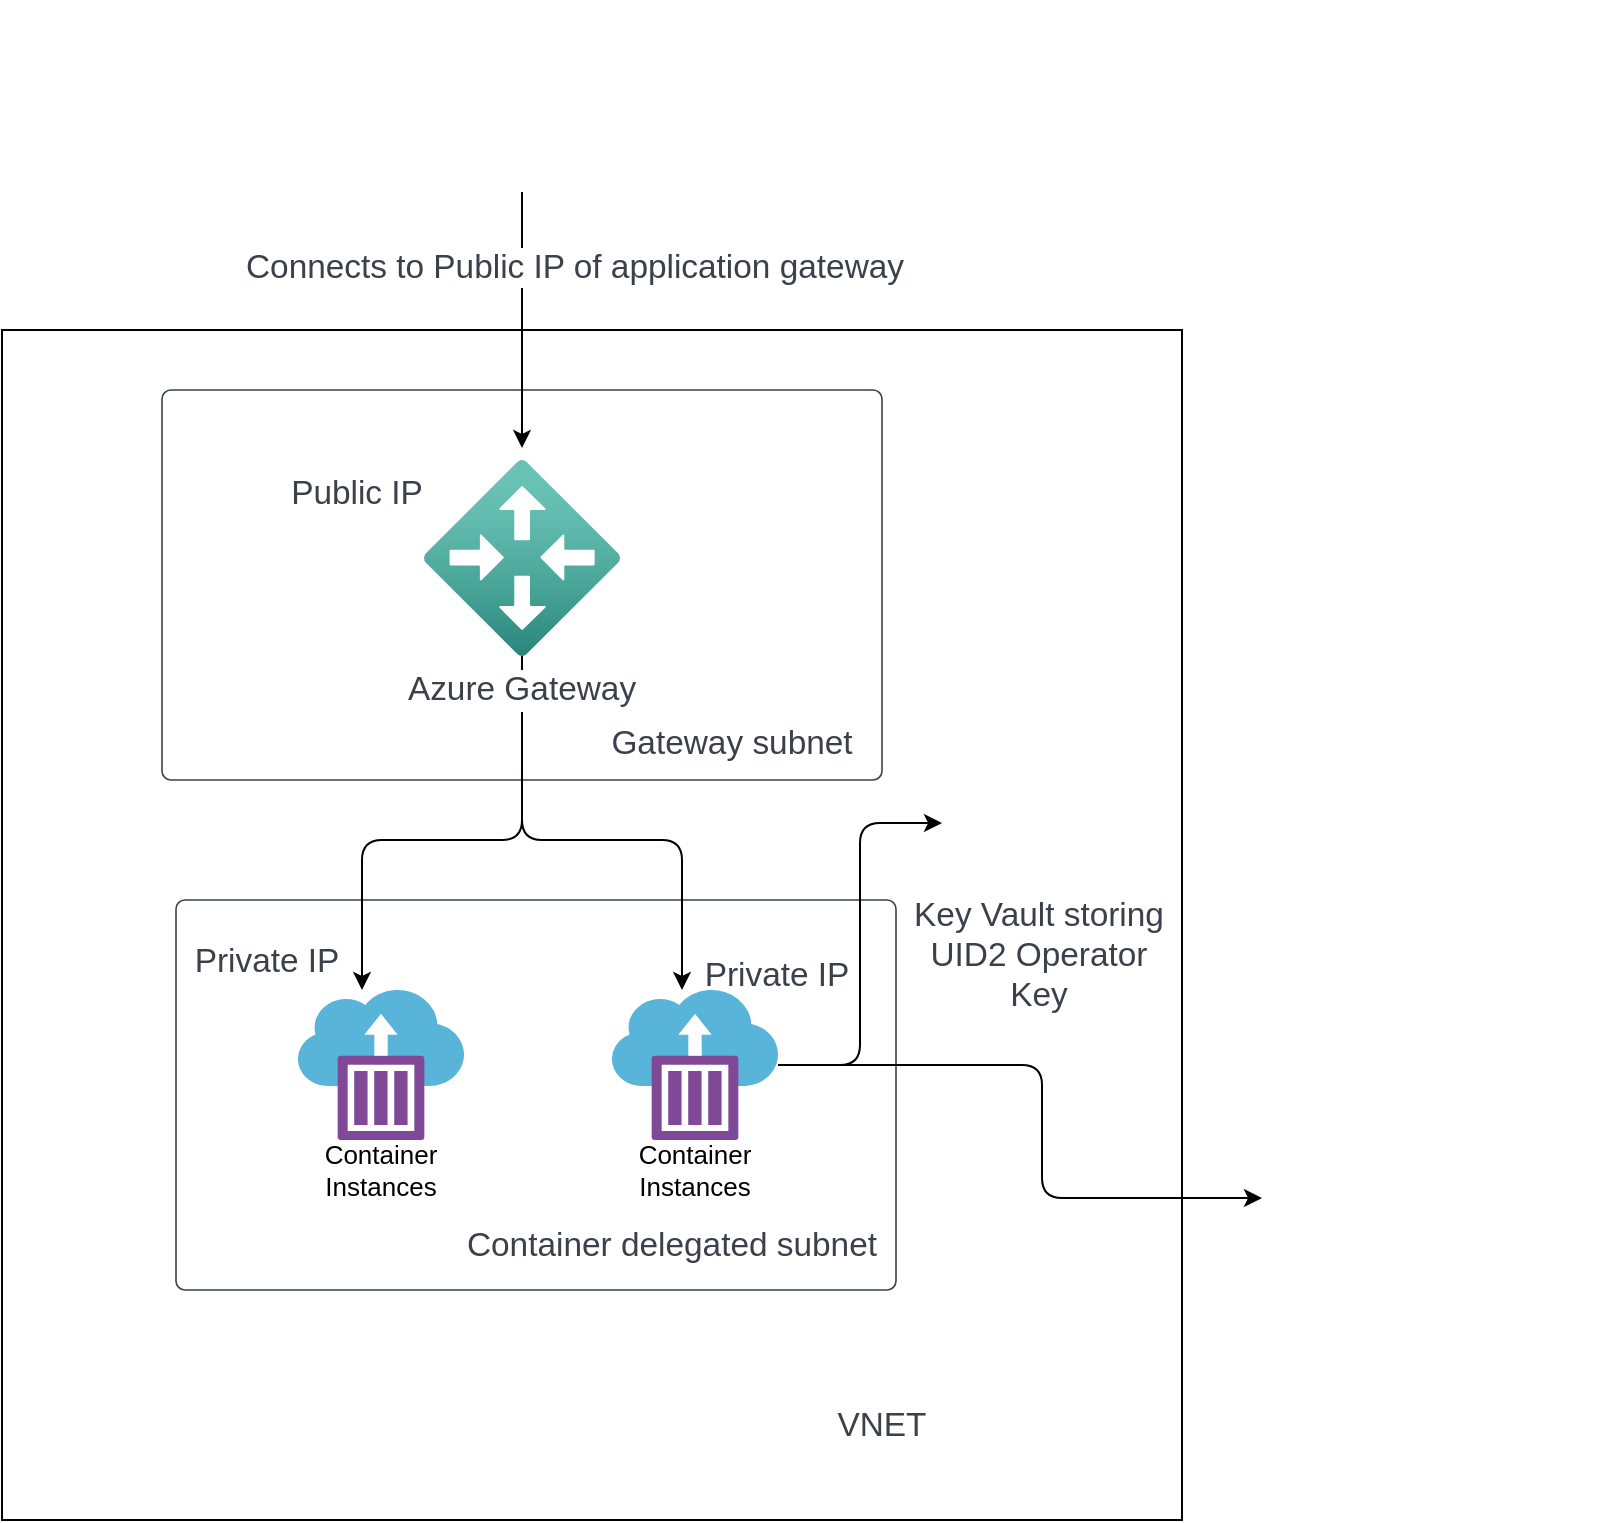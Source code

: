 <mxfile version="22.0.3" type="device">
  <diagram name="Page-1" id="sPOvPGbptJj4UJgi26xS">
    <mxGraphModel dx="3248" dy="1062" grid="1" gridSize="10" guides="1" tooltips="1" connect="1" arrows="1" fold="1" page="1" pageScale="1" pageWidth="850" pageHeight="1100" math="0" shadow="0">
      <root>
        <mxCell id="0" />
        <mxCell id="1" parent="0" />
        <mxCell id="A4XYYrfd171AbowO97yp-38" value="" style="rounded=0;whiteSpace=wrap;html=1;fillColor=none;" vertex="1" parent="1">
          <mxGeometry x="-1370" y="285" width="590" height="595" as="geometry" />
        </mxCell>
        <mxCell id="A4XYYrfd171AbowO97yp-1" value="" style="html=1;overflow=block;blockSpacing=1;whiteSpace=wrap;container=1;pointerEvents=0;collapsible=0;recursiveResize=0;fontSize=13;spacing=0;strokeColor=#3a414a;strokeOpacity=100;fillOpacity=0;rounded=1;absoluteArcSize=1;arcSize=9;fillColor=#000000;strokeWidth=0.8;lucidId=QzXKteArs-nW;" vertex="1" parent="1">
          <mxGeometry x="-1290" y="315" width="360" height="195" as="geometry" />
        </mxCell>
        <mxCell id="A4XYYrfd171AbowO97yp-30" value="" style="image;aspect=fixed;html=1;points=[];align=center;fontSize=12;image=img/lib/azure2/other/Local_Network_Gateways.svg;imageBackground=default;movable=0;resizable=0;rotatable=0;deletable=0;editable=0;locked=1;connectable=0;" vertex="1" parent="A4XYYrfd171AbowO97yp-1">
          <mxGeometry x="131" y="35" width="98" height="98" as="geometry" />
        </mxCell>
        <mxCell id="A4XYYrfd171AbowO97yp-2" value="" style="html=1;overflow=block;blockSpacing=1;whiteSpace=wrap;container=1;pointerEvents=0;collapsible=0;recursiveResize=0;fontSize=13;spacing=0;strokeColor=#3a414a;strokeOpacity=100;fillOpacity=0;rounded=1;absoluteArcSize=1;arcSize=9;fillColor=#000000;strokeWidth=0.8;lucidId=cAXKU-1Eo5x.;" vertex="1" parent="1">
          <mxGeometry x="-1283" y="570" width="360" height="195" as="geometry" />
        </mxCell>
        <mxCell id="A4XYYrfd171AbowO97yp-5" value="Container Instances" style="overflow=block;blockSpacing=1;whiteSpace=wrap;image;aspect=fixed;html=1;points=[];align=center;verticalAlign=top;image=img/lib/mscae/Container_Instances.svg;fontSize=13;spacing=0;strokeColor=#3a414a;strokeOpacity=100;rounded=1;absoluteArcSize=1;arcSize=9;fillColor=#804998;strokeWidth=0.8;lucidId=PAXK0dAgrKB4;" vertex="1" parent="1">
          <mxGeometry x="-1222" y="615" width="83" height="75" as="geometry" />
        </mxCell>
        <mxCell id="A4XYYrfd171AbowO97yp-35" style="edgeStyle=orthogonalEdgeStyle;rounded=1;orthogonalLoop=1;jettySize=auto;html=1;entryX=0;entryY=0.5;entryDx=0;entryDy=0;" edge="1" parent="1" source="A4XYYrfd171AbowO97yp-6" target="A4XYYrfd171AbowO97yp-10">
          <mxGeometry relative="1" as="geometry" />
        </mxCell>
        <mxCell id="A4XYYrfd171AbowO97yp-6" value="Container Instances" style="overflow=block;blockSpacing=1;whiteSpace=wrap;image;aspect=fixed;html=1;points=[];align=center;verticalAlign=top;image=img/lib/mscae/Container_Instances.svg;fontSize=13;spacing=0;strokeColor=#3a414a;strokeOpacity=100;rounded=1;absoluteArcSize=1;arcSize=9;fillColor=#804998;strokeWidth=0.8;lucidId=RAXK-BxJqD-c;" vertex="1" parent="1">
          <mxGeometry x="-1065" y="615" width="83" height="75" as="geometry" />
        </mxCell>
        <mxCell id="A4XYYrfd171AbowO97yp-9" value="" style="html=1;overflow=block;blockSpacing=1;whiteSpace=wrap;shape=image;fontSize=13;spacing=3.8;strokeColor=none;strokeOpacity=100;strokeWidth=0;image=https://images.lucid.app/images/edc3706c-8eab-4830-9c16-fb4f0cd1f9c1/content;imageAspect=0;lucidId=1CXKNPt4JEED;" vertex="1" parent="1">
          <mxGeometry x="-1365" y="778.5" width="179" height="101" as="geometry" />
        </mxCell>
        <mxCell id="A4XYYrfd171AbowO97yp-10" value="" style="html=1;overflow=block;blockSpacing=1;whiteSpace=wrap;shape=image;fontSize=13;spacing=3.8;strokeColor=none;strokeOpacity=100;strokeWidth=0;image=https://images.lucid.app/images/26ec46a9-9513-4c4c-84cb-1d76e770e595/content;imageAspect=0;lucidId=sDXKmebV12Fd;" vertex="1" parent="1">
          <mxGeometry x="-900" y="510" width="105" height="43" as="geometry" />
        </mxCell>
        <mxCell id="A4XYYrfd171AbowO97yp-11" value="Key Vault storing UID2 Operator Key" style="html=1;overflow=block;blockSpacing=1;whiteSpace=wrap;fontSize=16.7;fontColor=#3a414a;spacing=3.8;strokeOpacity=0;fillOpacity=0;rounded=1;absoluteArcSize=1;arcSize=9;fillColor=#ffffff;strokeWidth=0.8;lucidId=lEXKQN5n9ax6;" vertex="1" parent="1">
          <mxGeometry x="-923" y="564" width="143" height="38" as="geometry" />
        </mxCell>
        <mxCell id="A4XYYrfd171AbowO97yp-12" value="VNET" style="html=1;overflow=block;blockSpacing=1;whiteSpace=wrap;fontSize=16.7;fontColor=#3a414a;spacing=3.8;strokeOpacity=0;fillOpacity=0;rounded=1;absoluteArcSize=1;arcSize=9;fillColor=#ffffff;strokeWidth=0.8;lucidId=uEXK5a2BTH~.;" vertex="1" parent="1">
          <mxGeometry x="-1020" y="810" width="180" height="45" as="geometry" />
        </mxCell>
        <mxCell id="A4XYYrfd171AbowO97yp-13" value="Container delegated subnet" style="html=1;overflow=block;blockSpacing=1;whiteSpace=wrap;fontSize=16.7;fontColor=#3a414a;spacing=3.8;strokeOpacity=0;fillOpacity=0;rounded=1;absoluteArcSize=1;arcSize=9;fillColor=#ffffff;strokeWidth=0.8;lucidId=BEXKHvOiutyE;" vertex="1" parent="1">
          <mxGeometry x="-1155" y="720" width="240" height="46" as="geometry" />
        </mxCell>
        <mxCell id="A4XYYrfd171AbowO97yp-34" style="edgeStyle=orthogonalEdgeStyle;rounded=0;orthogonalLoop=1;jettySize=auto;html=1;exitX=0.5;exitY=1;exitDx=0;exitDy=0;entryX=1;entryY=0;entryDx=0;entryDy=0;" edge="1" parent="1" source="A4XYYrfd171AbowO97yp-14" target="A4XYYrfd171AbowO97yp-23">
          <mxGeometry relative="1" as="geometry" />
        </mxCell>
        <mxCell id="A4XYYrfd171AbowO97yp-14" value="" style="html=1;overflow=block;blockSpacing=1;whiteSpace=wrap;shape=image;fontSize=13;spacing=3.8;strokeColor=none;strokeOpacity=100;strokeWidth=0;image=https://images.lucid.app/images/942c294f-42ba-40e5-b31c-3cc80137ad92/content;imageAspect=0;lucidId=wFXKdPKnfIEu;" vertex="1" parent="1">
          <mxGeometry x="-1158" y="120" width="96" height="96" as="geometry" />
        </mxCell>
        <mxCell id="A4XYYrfd171AbowO97yp-16" value="Connects to Public IP of application gateway" style="html=1;overflow=block;blockSpacing=1;whiteSpace=wrap;fontSize=16.7;fontColor=#3a414a;spacing=3.8;strokeOpacity=0;fillOpacity=0;rounded=1;absoluteArcSize=1;arcSize=9;fillColor=#ffffff;strokeWidth=0.8;lucidId=QFXKPqSnPBcl;labelBackgroundColor=default;" vertex="1" parent="1">
          <mxGeometry x="-1252" y="240" width="337" height="16" as="geometry" />
        </mxCell>
        <mxCell id="A4XYYrfd171AbowO97yp-17" value="" style="html=1;overflow=block;blockSpacing=1;whiteSpace=wrap;shape=image;fontSize=13;spacing=3.8;strokeColor=none;strokeOpacity=100;strokeWidth=0;image=https://images.lucid.app/images/5142195a-abfa-4c0c-9fb4-c84dbff129a7/content;imageAspect=0;lucidId=9GXKD7V2e3ED;" vertex="1" parent="1">
          <mxGeometry x="-740" y="672" width="180" height="94" as="geometry" />
        </mxCell>
        <mxCell id="A4XYYrfd171AbowO97yp-20" value="" style="html=1;overflow=block;blockSpacing=1;whiteSpace=wrap;shape=image;fontSize=13;spacing=3.8;strokeColor=none;strokeOpacity=100;strokeWidth=0;image=https://images.lucid.app/images/001f414d-f4f7-46dd-9522-93b0c7c14e4f/content;imageAspect=0;lucidId=FgYK6.Zhub4B;" vertex="1" parent="1">
          <mxGeometry x="-1222" y="608" width="36" height="36" as="geometry" />
        </mxCell>
        <mxCell id="A4XYYrfd171AbowO97yp-21" value="" style="html=1;overflow=block;blockSpacing=1;whiteSpace=wrap;shape=image;fontSize=13;spacing=3.8;strokeColor=none;strokeOpacity=100;strokeWidth=0;image=https://images.lucid.app/images/001f414d-f4f7-46dd-9522-93b0c7c14e4f/content;imageAspect=0;lucidId=PgYKTO.pfcul;" vertex="1" parent="1">
          <mxGeometry x="-1065" y="606" width="36" height="36" as="geometry" />
        </mxCell>
        <mxCell id="A4XYYrfd171AbowO97yp-22" value="" style="html=1;overflow=block;blockSpacing=1;whiteSpace=wrap;shape=image;fontSize=13;spacing=3.8;strokeColor=none;strokeOpacity=100;strokeWidth=0;image=https://images.lucid.app/images/9c8185cc-c466-47de-b6af-44c7d193f10e/content;imageAspect=0;lucidId=7gYKJm.oIWha;" vertex="1" parent="1">
          <mxGeometry x="-1161" y="345" width="44" height="44" as="geometry" />
        </mxCell>
        <mxCell id="A4XYYrfd171AbowO97yp-23" value="Public IP" style="html=1;overflow=block;blockSpacing=1;whiteSpace=wrap;fontSize=16.7;fontColor=#3a414a;spacing=3.8;strokeOpacity=0;fillOpacity=0;rounded=1;absoluteArcSize=1;arcSize=9;fillColor=#ffffff;strokeWidth=0.8;lucidId=thYKXsZJ~F~d;" vertex="1" parent="1">
          <mxGeometry x="-1275" y="344" width="165" height="45" as="geometry" />
        </mxCell>
        <mxCell id="A4XYYrfd171AbowO97yp-24" value="Private IP" style="html=1;overflow=block;blockSpacing=1;whiteSpace=wrap;fontSize=16.7;fontColor=#3a414a;spacing=3.8;strokeOpacity=0;fillOpacity=0;rounded=1;absoluteArcSize=1;arcSize=9;fillColor=#ffffff;strokeWidth=0.8;lucidId=5hYKTQcfIXwi;" vertex="1" parent="1">
          <mxGeometry x="-1320" y="578" width="165" height="45" as="geometry" />
        </mxCell>
        <mxCell id="A4XYYrfd171AbowO97yp-25" value="Private IP" style="html=1;overflow=block;blockSpacing=1;whiteSpace=wrap;fontSize=16.7;fontColor=#3a414a;spacing=3.8;strokeOpacity=0;fillOpacity=0;rounded=1;absoluteArcSize=1;arcSize=9;fillColor=#ffffff;strokeWidth=0.8;lucidId=jiYKxgArowhF;" vertex="1" parent="1">
          <mxGeometry x="-1065" y="585" width="165" height="45" as="geometry" />
        </mxCell>
        <mxCell id="A4XYYrfd171AbowO97yp-26" value="Gateway subnet" style="html=1;overflow=block;blockSpacing=1;whiteSpace=wrap;fontSize=16.7;fontColor=#3a414a;spacing=3.8;strokeOpacity=0;fillOpacity=0;rounded=1;absoluteArcSize=1;arcSize=9;fillColor=#ffffff;strokeWidth=0.8;lucidId=EbZKKX~F5FXP;" vertex="1" parent="1">
          <mxGeometry x="-1095" y="473" width="180" height="38" as="geometry" />
        </mxCell>
        <mxCell id="A4XYYrfd171AbowO97yp-32" style="edgeStyle=orthogonalEdgeStyle;rounded=1;orthogonalLoop=1;jettySize=auto;html=1;" edge="1" parent="1" target="A4XYYrfd171AbowO97yp-5">
          <mxGeometry relative="1" as="geometry">
            <mxPoint x="-1110" y="448" as="sourcePoint" />
            <Array as="points">
              <mxPoint x="-1110" y="540" />
              <mxPoint x="-1190" y="540" />
            </Array>
          </mxGeometry>
        </mxCell>
        <mxCell id="A4XYYrfd171AbowO97yp-33" style="edgeStyle=orthogonalEdgeStyle;rounded=1;orthogonalLoop=1;jettySize=auto;html=1;" edge="1" parent="1">
          <mxGeometry relative="1" as="geometry">
            <mxPoint x="-1110" y="448" as="sourcePoint" />
            <mxPoint x="-1030" y="615" as="targetPoint" />
            <Array as="points">
              <mxPoint x="-1110" y="540" />
              <mxPoint x="-1030" y="540" />
            </Array>
          </mxGeometry>
        </mxCell>
        <mxCell id="A4XYYrfd171AbowO97yp-36" style="edgeStyle=orthogonalEdgeStyle;rounded=1;orthogonalLoop=1;jettySize=auto;html=1;entryX=0;entryY=0.5;entryDx=0;entryDy=0;" edge="1" parent="1" source="A4XYYrfd171AbowO97yp-6" target="A4XYYrfd171AbowO97yp-17">
          <mxGeometry relative="1" as="geometry">
            <Array as="points">
              <mxPoint x="-850" y="653" />
              <mxPoint x="-850" y="719" />
            </Array>
          </mxGeometry>
        </mxCell>
        <mxCell id="A4XYYrfd171AbowO97yp-39" value="&lt;font style=&quot;font-size: 16.7px;&quot; color=&quot;#3a414a&quot;&gt;Azure Gateway&lt;/font&gt;" style="text;html=1;strokeColor=none;fillColor=none;align=center;verticalAlign=middle;whiteSpace=wrap;rounded=0;labelBackgroundColor=default;" vertex="1" parent="1">
          <mxGeometry x="-1170" y="450" width="120" height="30" as="geometry" />
        </mxCell>
      </root>
    </mxGraphModel>
  </diagram>
</mxfile>
